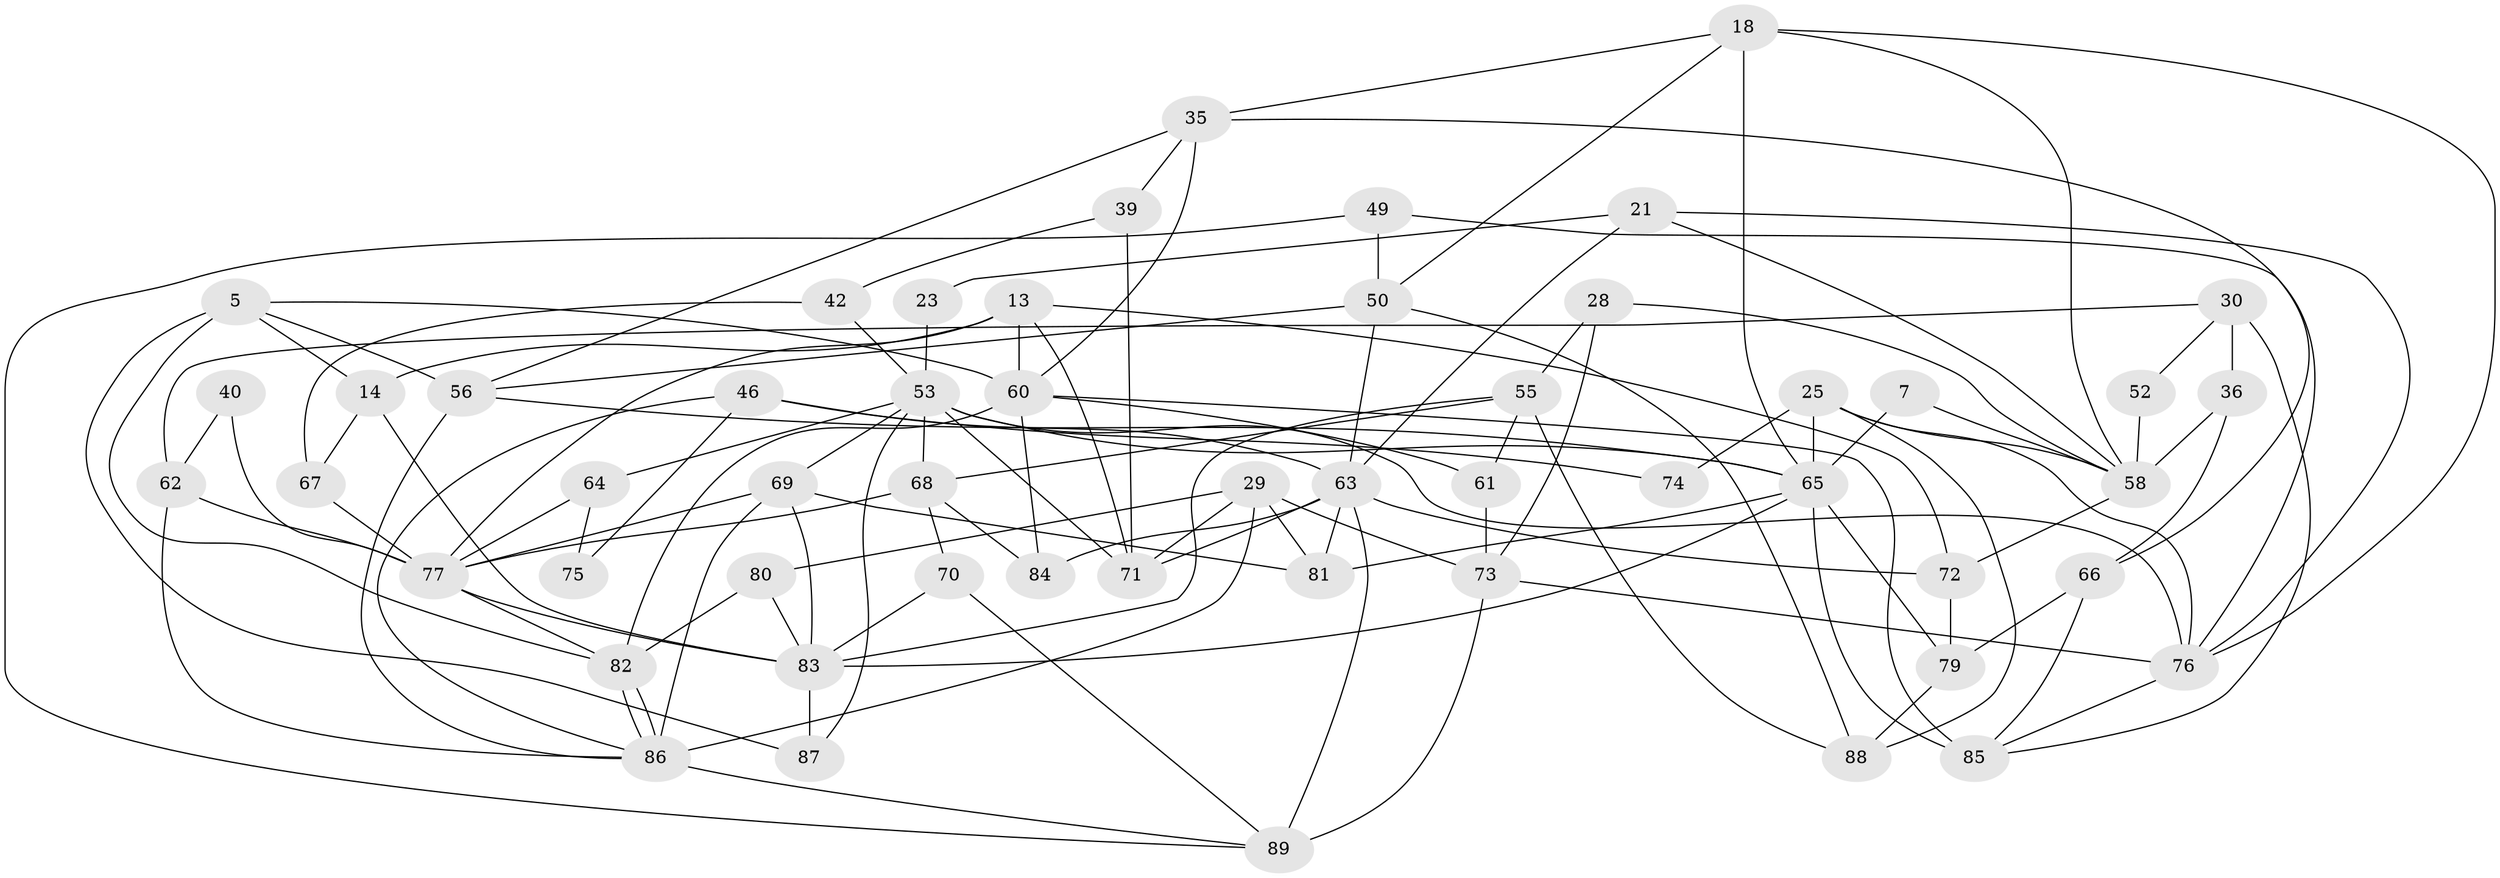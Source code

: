 // original degree distribution, {5: 0.2247191011235955, 4: 0.2696629213483146, 6: 0.07865168539325842, 2: 0.10112359550561797, 3: 0.29213483146067415, 8: 0.011235955056179775, 7: 0.02247191011235955}
// Generated by graph-tools (version 1.1) at 2025/53/03/04/25 21:53:18]
// undirected, 53 vertices, 121 edges
graph export_dot {
graph [start="1"]
  node [color=gray90,style=filled];
  5;
  7;
  13 [super="+10"];
  14;
  18 [super="+17"];
  21;
  23;
  25 [super="+2"];
  28;
  29 [super="+11"];
  30;
  35;
  36;
  39;
  40;
  42;
  46;
  49;
  50 [super="+47"];
  52;
  53 [super="+34"];
  55 [super="+9"];
  56;
  58 [super="+26"];
  60 [super="+45"];
  61;
  62 [super="+20"];
  63 [super="+3+12+44"];
  64;
  65 [super="+59+43"];
  66;
  67;
  68;
  69 [super="+4+27"];
  70;
  71 [super="+15"];
  72;
  73 [super="+22"];
  74;
  75;
  76 [super="+16"];
  77 [super="+38+1"];
  79;
  80;
  81 [super="+54"];
  82 [super="+6"];
  83 [super="+33+37"];
  84;
  85 [super="+31+57"];
  86 [super="+8+78+51"];
  87;
  88;
  89 [super="+48"];
  5 -- 14;
  5 -- 56;
  5 -- 82 [weight=2];
  5 -- 87;
  5 -- 60;
  7 -- 58;
  7 -- 65;
  13 -- 14 [weight=2];
  13 -- 71;
  13 -- 77 [weight=2];
  13 -- 72;
  13 -- 60 [weight=2];
  14 -- 67;
  14 -- 83;
  18 -- 65;
  18 -- 35;
  18 -- 50;
  18 -- 58;
  18 -- 76;
  21 -- 23;
  21 -- 58;
  21 -- 76;
  21 -- 63;
  23 -- 53;
  25 -- 65 [weight=2];
  25 -- 58;
  25 -- 76;
  25 -- 88;
  25 -- 74;
  28 -- 55 [weight=2];
  28 -- 58 [weight=2];
  28 -- 73;
  29 -- 80;
  29 -- 71 [weight=2];
  29 -- 81 [weight=2];
  29 -- 73;
  29 -- 86;
  30 -- 36;
  30 -- 52;
  30 -- 62;
  30 -- 85 [weight=2];
  35 -- 39;
  35 -- 56;
  35 -- 66;
  35 -- 60;
  36 -- 66;
  36 -- 58;
  39 -- 71;
  39 -- 42;
  40 -- 62;
  40 -- 77;
  42 -- 67;
  42 -- 53;
  46 -- 74;
  46 -- 75;
  46 -- 63;
  46 -- 86;
  49 -- 50;
  49 -- 89;
  49 -- 76;
  50 -- 56;
  50 -- 88;
  50 -- 63;
  52 -- 58;
  53 -- 65;
  53 -- 64 [weight=2];
  53 -- 68;
  53 -- 76 [weight=2];
  53 -- 71 [weight=2];
  53 -- 87;
  53 -- 69;
  55 -- 61;
  55 -- 68;
  55 -- 88;
  55 -- 83;
  56 -- 65;
  56 -- 86;
  58 -- 72;
  60 -- 82;
  60 -- 84;
  60 -- 61;
  60 -- 85 [weight=2];
  61 -- 73;
  62 -- 86;
  62 -- 77 [weight=2];
  63 -- 72;
  63 -- 89 [weight=2];
  63 -- 81;
  63 -- 84;
  63 -- 71;
  64 -- 75;
  64 -- 77;
  65 -- 79;
  65 -- 85 [weight=2];
  65 -- 81;
  65 -- 83;
  66 -- 79;
  66 -- 85;
  67 -- 77;
  68 -- 77;
  68 -- 70;
  68 -- 84;
  69 -- 83 [weight=2];
  69 -- 81;
  69 -- 77 [weight=2];
  69 -- 86 [weight=3];
  70 -- 83;
  70 -- 89;
  72 -- 79;
  73 -- 76;
  73 -- 89;
  76 -- 85;
  77 -- 82;
  77 -- 83;
  79 -- 88;
  80 -- 83;
  80 -- 82;
  82 -- 86;
  82 -- 86;
  83 -- 87;
  86 -- 89;
}
